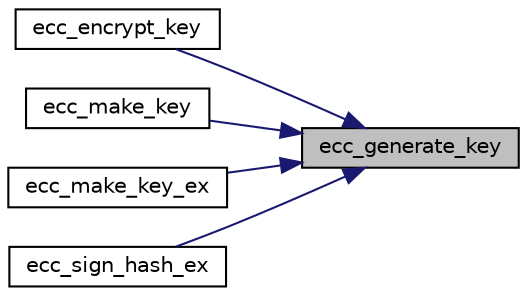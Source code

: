 digraph "ecc_generate_key"
{
 // LATEX_PDF_SIZE
  edge [fontname="Helvetica",fontsize="10",labelfontname="Helvetica",labelfontsize="10"];
  node [fontname="Helvetica",fontsize="10",shape=record];
  rankdir="RL";
  Node8 [label="ecc_generate_key",height=0.2,width=0.4,color="black", fillcolor="grey75", style="filled", fontcolor="black",tooltip=" "];
  Node8 -> Node9 [dir="back",color="midnightblue",fontsize="10",style="solid",fontname="Helvetica"];
  Node9 [label="ecc_encrypt_key",height=0.2,width=0.4,color="black", fillcolor="white", style="filled",URL="$ecc__encrypt__key_8c.html#a16164f1e295b1c88e6b81a9ece26cd70",tooltip="Encrypt a symmetric key with ECC."];
  Node8 -> Node10 [dir="back",color="midnightblue",fontsize="10",style="solid",fontname="Helvetica"];
  Node10 [label="ecc_make_key",height=0.2,width=0.4,color="black", fillcolor="white", style="filled",URL="$ecc__make__key_8c.html#a7a315bba6da1275feab6ca1c5a16e87a",tooltip="Make a new ECC key."];
  Node8 -> Node11 [dir="back",color="midnightblue",fontsize="10",style="solid",fontname="Helvetica"];
  Node11 [label="ecc_make_key_ex",height=0.2,width=0.4,color="black", fillcolor="white", style="filled",URL="$ecc__make__key_8c.html#aa162146ab36462700056738f96b2dfcb",tooltip=" "];
  Node8 -> Node12 [dir="back",color="midnightblue",fontsize="10",style="solid",fontname="Helvetica"];
  Node12 [label="ecc_sign_hash_ex",height=0.2,width=0.4,color="black", fillcolor="white", style="filled",URL="$ecc__sign__hash_8c.html#a96afaf55b03386145e3061fc42a9636b",tooltip="Sign a message digest."];
}
